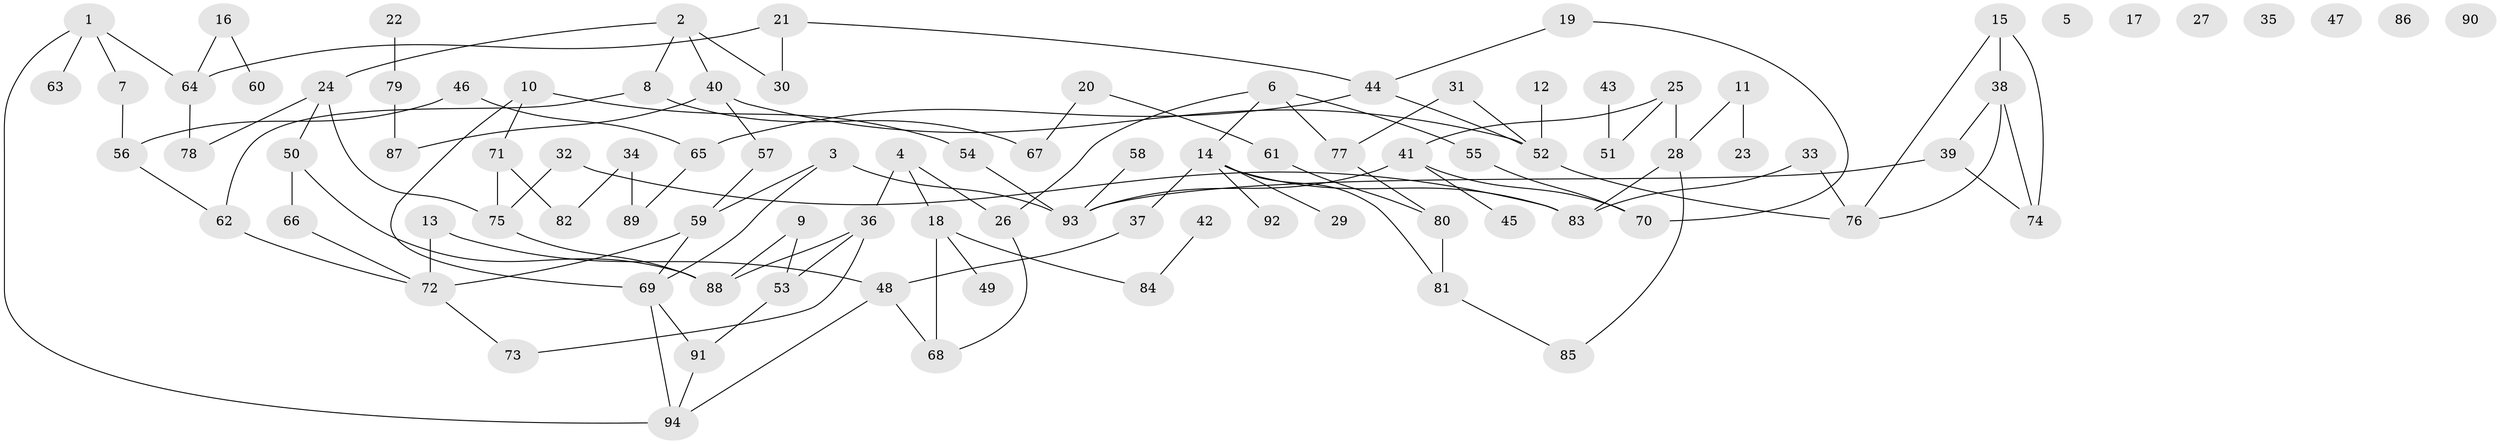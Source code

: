 // coarse degree distribution, {0: 0.1891891891891892, 4: 0.08108108108108109, 1: 0.1891891891891892, 2: 0.32432432432432434, 6: 0.02702702702702703, 3: 0.13513513513513514, 7: 0.02702702702702703, 13: 0.02702702702702703}
// Generated by graph-tools (version 1.1) at 2025/42/03/04/25 21:42:27]
// undirected, 94 vertices, 119 edges
graph export_dot {
graph [start="1"]
  node [color=gray90,style=filled];
  1;
  2;
  3;
  4;
  5;
  6;
  7;
  8;
  9;
  10;
  11;
  12;
  13;
  14;
  15;
  16;
  17;
  18;
  19;
  20;
  21;
  22;
  23;
  24;
  25;
  26;
  27;
  28;
  29;
  30;
  31;
  32;
  33;
  34;
  35;
  36;
  37;
  38;
  39;
  40;
  41;
  42;
  43;
  44;
  45;
  46;
  47;
  48;
  49;
  50;
  51;
  52;
  53;
  54;
  55;
  56;
  57;
  58;
  59;
  60;
  61;
  62;
  63;
  64;
  65;
  66;
  67;
  68;
  69;
  70;
  71;
  72;
  73;
  74;
  75;
  76;
  77;
  78;
  79;
  80;
  81;
  82;
  83;
  84;
  85;
  86;
  87;
  88;
  89;
  90;
  91;
  92;
  93;
  94;
  1 -- 7;
  1 -- 63;
  1 -- 64;
  1 -- 94;
  2 -- 8;
  2 -- 24;
  2 -- 30;
  2 -- 40;
  3 -- 59;
  3 -- 69;
  3 -- 93;
  4 -- 18;
  4 -- 26;
  4 -- 36;
  6 -- 14;
  6 -- 26;
  6 -- 55;
  6 -- 77;
  7 -- 56;
  8 -- 62;
  8 -- 67;
  9 -- 53;
  9 -- 88;
  10 -- 54;
  10 -- 69;
  10 -- 71;
  11 -- 23;
  11 -- 28;
  12 -- 52;
  13 -- 48;
  13 -- 72;
  14 -- 29;
  14 -- 37;
  14 -- 81;
  14 -- 83;
  14 -- 92;
  15 -- 38;
  15 -- 74;
  15 -- 76;
  16 -- 60;
  16 -- 64;
  18 -- 49;
  18 -- 68;
  18 -- 84;
  19 -- 44;
  19 -- 70;
  20 -- 61;
  20 -- 67;
  21 -- 30;
  21 -- 44;
  21 -- 64;
  22 -- 79;
  24 -- 50;
  24 -- 75;
  24 -- 78;
  25 -- 28;
  25 -- 41;
  25 -- 51;
  26 -- 68;
  28 -- 83;
  28 -- 85;
  31 -- 52;
  31 -- 77;
  32 -- 75;
  32 -- 83;
  33 -- 76;
  33 -- 83;
  34 -- 82;
  34 -- 89;
  36 -- 53;
  36 -- 73;
  36 -- 88;
  37 -- 48;
  38 -- 39;
  38 -- 74;
  38 -- 76;
  39 -- 74;
  39 -- 93;
  40 -- 52;
  40 -- 57;
  40 -- 87;
  41 -- 45;
  41 -- 70;
  41 -- 93;
  42 -- 84;
  43 -- 51;
  44 -- 52;
  44 -- 65;
  46 -- 56;
  46 -- 65;
  48 -- 68;
  48 -- 94;
  50 -- 66;
  50 -- 88;
  52 -- 76;
  53 -- 91;
  54 -- 93;
  55 -- 70;
  56 -- 62;
  57 -- 59;
  58 -- 93;
  59 -- 69;
  59 -- 72;
  61 -- 80;
  62 -- 72;
  64 -- 78;
  65 -- 89;
  66 -- 72;
  69 -- 91;
  69 -- 94;
  71 -- 75;
  71 -- 82;
  72 -- 73;
  75 -- 88;
  77 -- 80;
  79 -- 87;
  80 -- 81;
  81 -- 85;
  91 -- 94;
}
